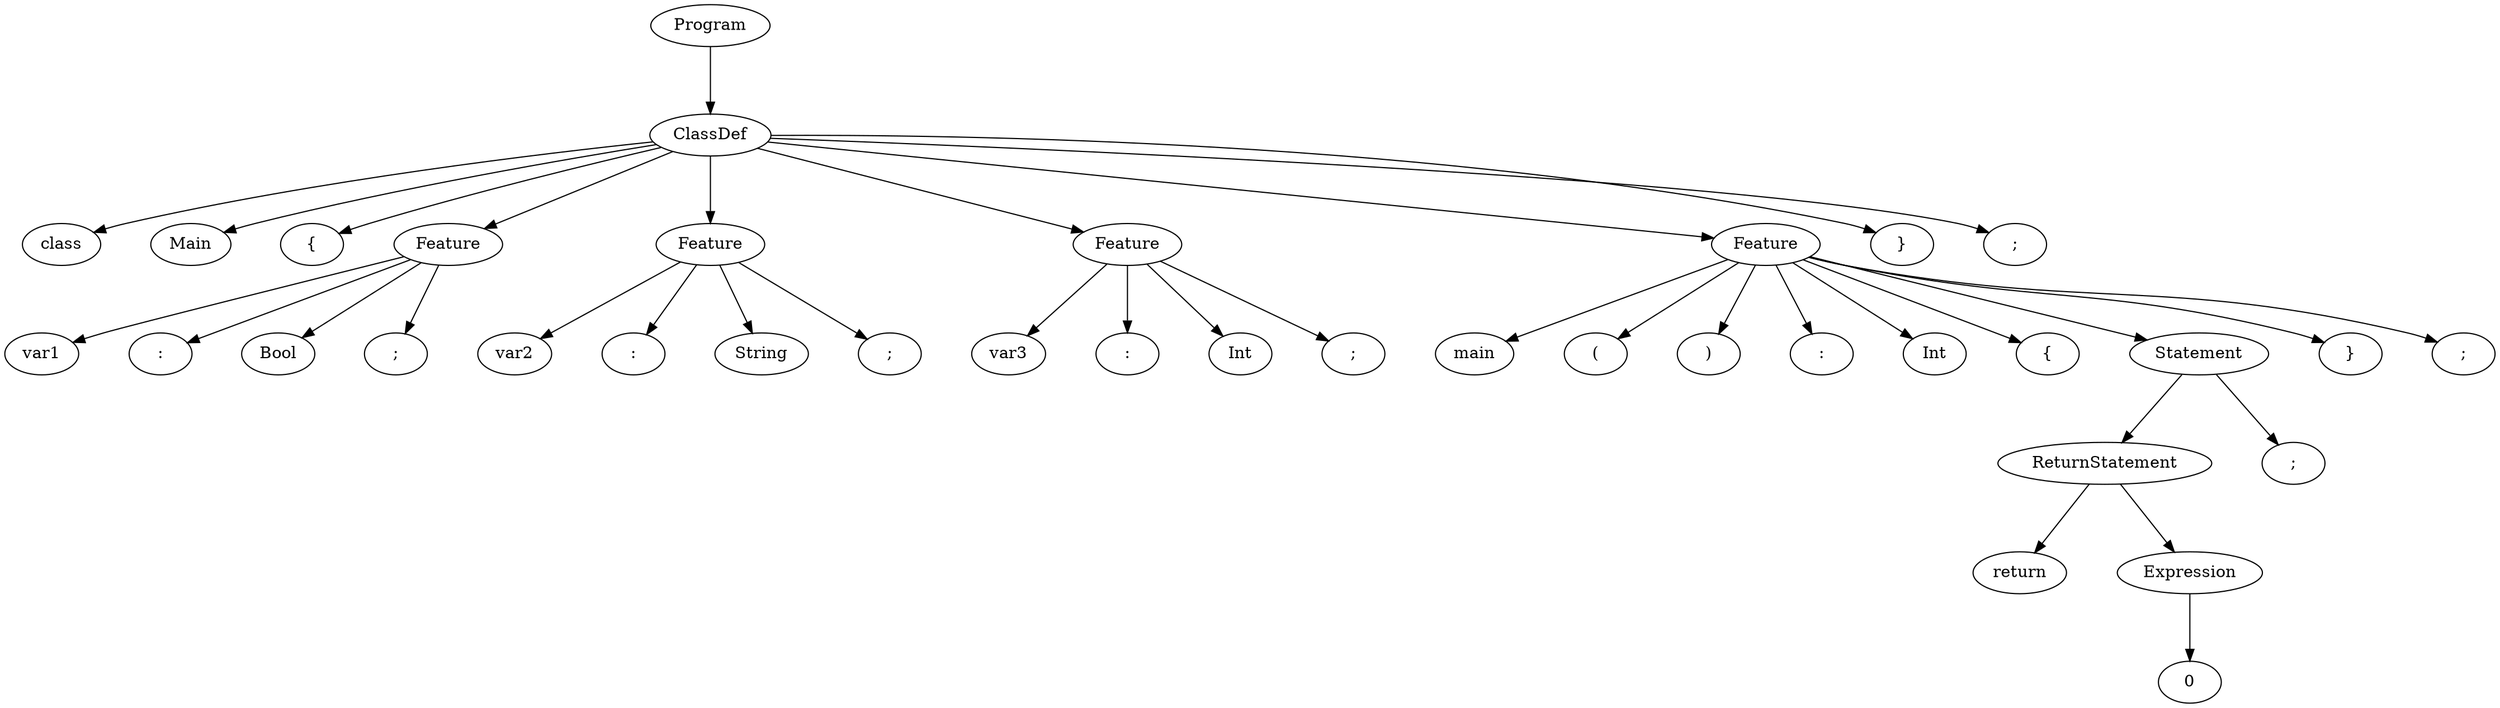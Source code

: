 digraph tree {
rankdir=TB;
nodesep=0.6;
ranksep=0.8;
    "Program_2750386817168" [label="Program"];
    "ClassDef_2750386816272" [label="ClassDef"];
    "class_2750386918016" [label="class"];
    "Main_2750386919232" [label="Main"];
    "{_2750386925312" [label="{"];
    "Feature_2750386816384" [label="Feature"];
    "var1_2750386915392" [label="var1"];
    ":_2750386928064" [label=":"];
    "Bool_2750386928192" [label="Bool"];
    ";_2750386929088" [label=";"];
    "Feature_2750386816832" [label="Feature"];
    "var2_2750386918144" [label="var2"];
    ":_2750386928512" [label=":"];
    "String_2750386926144" [label="String"];
    ";_2750386926208" [label=";"];
    "Feature_2750386816048" [label="Feature"];
    "var3_2750386913344" [label="var3"];
    ":_2750386924800" [label=":"];
    "Int_2750386913856" [label="Int"];
    ";_2750386913600" [label=";"];
    "Feature_2750386817280" [label="Feature"];
    "main_2750386913728" [label="main"];
    "(_2750386928960" [label="("];
    ")_2750386913792" [label=")"];
    ":_2750386921408" [label=":"];
    "Int_2750386913472" [label="Int"];
    "{_2750386913984" [label="{"];
    "Statement_2750386817616" [label="Statement"];
    "ReturnStatement_2750386817504" [label="ReturnStatement"];
    "return_2750386922624" [label="return"];
    "Expression_2750386816160" [label="Expression"];
    "0_2750386919616" [label="0"];
    ";_2750386914112" [label=";"];
    "}_2750386913536" [label="}"];
    ";_2750386928320" [label=";"];
    "}_2750386918464" [label="}"];
    ";_2750386927040" [label=";"];
    "Program_2750386817168" -> "ClassDef_2750386816272";
    "ClassDef_2750386816272" -> "class_2750386918016";
    "ClassDef_2750386816272" -> "Main_2750386919232";
    "ClassDef_2750386816272" -> "{_2750386925312";
    "ClassDef_2750386816272" -> "Feature_2750386816384";
    "ClassDef_2750386816272" -> "Feature_2750386816832";
    "ClassDef_2750386816272" -> "Feature_2750386816048";
    "ClassDef_2750386816272" -> "Feature_2750386817280";
    "ClassDef_2750386816272" -> "}_2750386918464";
    "ClassDef_2750386816272" -> ";_2750386927040";
    "Feature_2750386816384" -> "var1_2750386915392";
    "Feature_2750386816384" -> ":_2750386928064";
    "Feature_2750386816384" -> "Bool_2750386928192";
    "Feature_2750386816384" -> ";_2750386929088";
    "Feature_2750386816832" -> "var2_2750386918144";
    "Feature_2750386816832" -> ":_2750386928512";
    "Feature_2750386816832" -> "String_2750386926144";
    "Feature_2750386816832" -> ";_2750386926208";
    "Feature_2750386816048" -> "var3_2750386913344";
    "Feature_2750386816048" -> ":_2750386924800";
    "Feature_2750386816048" -> "Int_2750386913856";
    "Feature_2750386816048" -> ";_2750386913600";
    "Feature_2750386817280" -> "main_2750386913728";
    "Feature_2750386817280" -> "(_2750386928960";
    "Feature_2750386817280" -> ")_2750386913792";
    "Feature_2750386817280" -> ":_2750386921408";
    "Feature_2750386817280" -> "Int_2750386913472";
    "Feature_2750386817280" -> "{_2750386913984";
    "Feature_2750386817280" -> "Statement_2750386817616";
    "Feature_2750386817280" -> "}_2750386913536";
    "Feature_2750386817280" -> ";_2750386928320";
    "Statement_2750386817616" -> "ReturnStatement_2750386817504";
    "Statement_2750386817616" -> ";_2750386914112";
    "ReturnStatement_2750386817504" -> "return_2750386922624";
    "ReturnStatement_2750386817504" -> "Expression_2750386816160";
    "Expression_2750386816160" -> "0_2750386919616";
}
